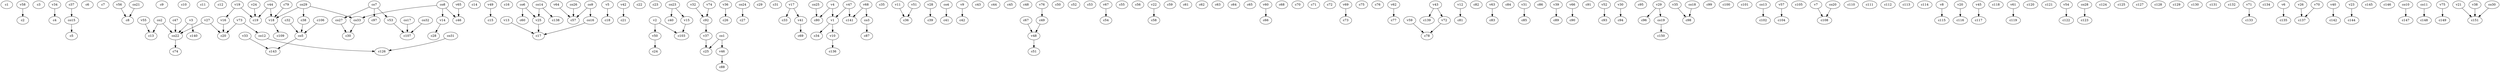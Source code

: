 strict digraph  {
c1;
c2;
c3;
c4;
c5;
c6;
c7;
c8;
c9;
c10;
c11;
c12;
c13;
c14;
c15;
c16;
c17;
c18;
c19;
c20;
c21;
c22;
c23;
c24;
c25;
c26;
c27;
c28;
c29;
c30;
c31;
c32;
c33;
c34;
c35;
c36;
c37;
c38;
c39;
c40;
c41;
c42;
c43;
c44;
c45;
c46;
c47;
c48;
c49;
c50;
c51;
c52;
c53;
c54;
c55;
c56;
c57;
c58;
c59;
c60;
c61;
c62;
c63;
c64;
c65;
c66;
c67;
c68;
c69;
c70;
c71;
c72;
c73;
c74;
c75;
c76;
c77;
c78;
c79;
c80;
c81;
c82;
c83;
c84;
c85;
c86;
c87;
c88;
c89;
c90;
c91;
c92;
c93;
c94;
c95;
c96;
c97;
c98;
c99;
c100;
c101;
c102;
c103;
c104;
c105;
c106;
c107;
c108;
c109;
c110;
c111;
c112;
c113;
c114;
c115;
c116;
c117;
c118;
c119;
c120;
c121;
c122;
c123;
c124;
c125;
c126;
c127;
c128;
c129;
c130;
c131;
c132;
c133;
c134;
c135;
c136;
c137;
c138;
c139;
c140;
c141;
c142;
c143;
c144;
c145;
c146;
c147;
c148;
c149;
c150;
c151;
v1;
v2;
v3;
v4;
v5;
v6;
v7;
v8;
v9;
v10;
v11;
v12;
v13;
v14;
v15;
v16;
v17;
v18;
v19;
v20;
v21;
v22;
v23;
v24;
v25;
v26;
v27;
v28;
v29;
v30;
v31;
v32;
v33;
v34;
v35;
v36;
v37;
v38;
v39;
v40;
v41;
v42;
v43;
v44;
v45;
v46;
v47;
v48;
v49;
v50;
v51;
v52;
v53;
v54;
v55;
v56;
v57;
v58;
v59;
v60;
v61;
v62;
v63;
v64;
v65;
v66;
v67;
v68;
v69;
v70;
v71;
v72;
v73;
v74;
v75;
v76;
co1;
co2;
co3;
co4;
co5;
co6;
co7;
co8;
co9;
co10;
co11;
co12;
co13;
co14;
co15;
co16;
co17;
co18;
co19;
co20;
co21;
co22;
co23;
co24;
co25;
co26;
co27;
co28;
co29;
co30;
co31;
co32;
co33;
c32 -> co5  [weight=1];
c37 -> co15  [weight=1];
c38 -> co5  [weight=1];
c47 -> co22  [weight=1];
c49 -> v48  [weight=1];
c67 -> v48  [weight=1];
c79 -> v18  [weight=1];
c92 -> v37  [weight=1];
c106 -> co5  [weight=1];
v1 -> c34  [weight=1];
v1 -> v10  [weight=1];
v2 -> c103  [weight=1];
v2 -> v50  [weight=1];
v3 -> c140  [weight=1];
v3 -> co22  [weight=1];
v4 -> c80  [weight=1];
v4 -> v1  [weight=1];
v5 -> c18  [weight=1];
v6 -> c135  [weight=1];
v7 -> c108  [weight=1];
v8 -> c115  [weight=1];
v9 -> c42  [weight=1];
v10 -> c136  [weight=1];
v11 -> c36  [weight=1];
v12 -> c81  [weight=1];
v13 -> c17  [weight=1];
v14 -> c28  [weight=1];
v15 -> c103  [weight=1];
v16 -> c20  [weight=1];
v17 -> c33  [weight=1];
v17 -> v41  [weight=1];
v18 -> c109  [weight=1];
v19 -> c19  [weight=1];
v19 -> v16  [weight=1];
v20 -> c116  [weight=1];
v21 -> c151  [weight=1];
v22 -> c58  [weight=1];
v23 -> c144  [weight=1];
v24 -> c19  [weight=1];
v25 -> c17  [weight=1];
v26 -> c137  [weight=1];
v27 -> c20  [weight=1];
v27 -> co22  [weight=1];
v28 -> c39  [weight=1];
v29 -> c96  [weight=1];
v29 -> co19  [weight=1];
v30 -> c94  [weight=1];
v31 -> c85  [weight=1];
v32 -> c92  [weight=1];
v33 -> c143  [weight=1];
v34 -> c4  [weight=1];
v35 -> c98  [weight=1];
v36 -> c26  [weight=1];
v37 -> c25  [weight=1];
v38 -> c151  [weight=1];
v39 -> c89  [weight=1];
v40 -> c142  [weight=1];
v41 -> c69  [weight=1];
v42 -> c21  [weight=1];
v43 -> c139  [weight=1];
v43 -> v72  [weight=1];
v44 -> c19  [weight=1];
v44 -> v18  [weight=1];
v45 -> c117  [weight=1];
v46 -> c88  [weight=1];
v47 -> c141  [weight=1];
v47 -> v1  [weight=1];
v48 -> c51  [weight=1];
v49 -> c15  [weight=1];
v50 -> c24  [weight=1];
v51 -> c36  [weight=1];
v52 -> c93  [weight=1];
v53 -> c107  [weight=1];
v54 -> c122  [weight=1];
v55 -> c13  [weight=1];
v56 -> c8  [weight=1];
v57 -> c104  [weight=1];
v58 -> c2  [weight=1];
v59 -> c78  [weight=1];
v60 -> c66  [weight=1];
v61 -> c119  [weight=1];
v62 -> c77  [weight=1];
v63 -> c83  [weight=1];
v64 -> c57  [weight=1];
v65 -> c46  [weight=1];
v66 -> c90  [weight=1];
v67 -> c54  [weight=1];
v68 -> c141  [weight=1];
v68 -> co3  [weight=1];
v69 -> c73  [weight=1];
v70 -> c137  [weight=1];
v71 -> c133  [weight=1];
v72 -> c78  [weight=1];
v73 -> c20  [weight=1];
v73 -> co12  [weight=1];
v74 -> c92  [weight=1];
v75 -> c149  [weight=1];
v76 -> c49  [weight=1];
co1 -> c25  [weight=1];
co1 -> v46  [weight=1];
co2 -> c13  [weight=1];
co2 -> co22  [weight=1];
co3 -> c87  [weight=1];
co4 -> c41  [weight=1];
co5 -> c143  [weight=1];
co6 -> c60  [weight=1];
co6 -> v25  [weight=1];
co7 -> c97  [weight=1];
co7 -> co27  [weight=1];
co7 -> v53  [weight=1];
co8 -> c46  [weight=1];
co8 -> v14  [weight=1];
co8 -> co33  [weight=1];
co9 -> c57  [weight=1];
co9 -> co16  [weight=1];
co10 -> c147  [weight=1];
co11 -> c148  [weight=1];
co12 -> c126  [weight=1];
co13 -> c102  [weight=1];
co14 -> c138  [weight=1];
co14 -> v25  [weight=1];
co15 -> c5  [weight=1];
co16 -> c17  [weight=1];
co17 -> c107  [weight=1];
co18 -> c98  [weight=1];
co19 -> c150  [weight=1];
co20 -> c108  [weight=1];
co21 -> c8  [weight=1];
co22 -> c74  [weight=1];
co23 -> c40  [weight=1];
co23 -> v15  [weight=1];
co24 -> c27  [weight=1];
co25 -> c80  [weight=1];
co26 -> c57  [weight=1];
co27 -> c30  [weight=1];
co28 -> c123  [weight=1];
co29 -> c38  [weight=1];
co29 -> co33  [weight=1];
co29 -> v18  [weight=1];
co30 -> c151  [weight=1];
co31 -> c126  [weight=1];
co32 -> c107  [weight=1];
co33 -> c30  [weight=1];
}
